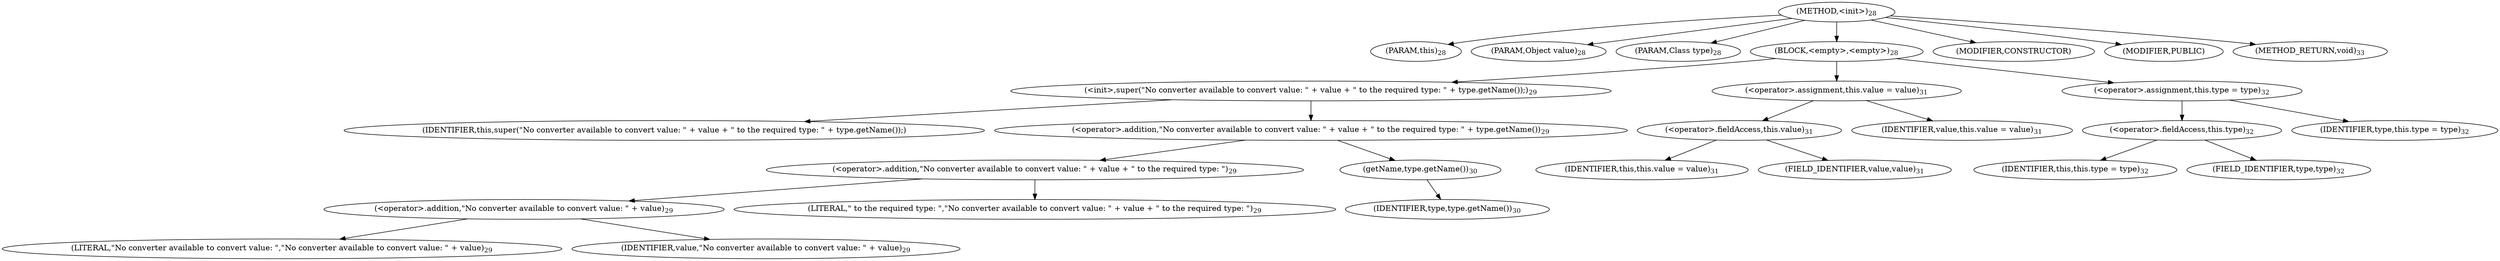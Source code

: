 digraph "&lt;init&gt;" {  
"15" [label = <(METHOD,&lt;init&gt;)<SUB>28</SUB>> ]
"4" [label = <(PARAM,this)<SUB>28</SUB>> ]
"16" [label = <(PARAM,Object value)<SUB>28</SUB>> ]
"17" [label = <(PARAM,Class type)<SUB>28</SUB>> ]
"18" [label = <(BLOCK,&lt;empty&gt;,&lt;empty&gt;)<SUB>28</SUB>> ]
"19" [label = <(&lt;init&gt;,super(&quot;No converter available to convert value: &quot; + value + &quot; to the required type: &quot; + type.getName());)<SUB>29</SUB>> ]
"3" [label = <(IDENTIFIER,this,super(&quot;No converter available to convert value: &quot; + value + &quot; to the required type: &quot; + type.getName());)> ]
"20" [label = <(&lt;operator&gt;.addition,&quot;No converter available to convert value: &quot; + value + &quot; to the required type: &quot; + type.getName())<SUB>29</SUB>> ]
"21" [label = <(&lt;operator&gt;.addition,&quot;No converter available to convert value: &quot; + value + &quot; to the required type: &quot;)<SUB>29</SUB>> ]
"22" [label = <(&lt;operator&gt;.addition,&quot;No converter available to convert value: &quot; + value)<SUB>29</SUB>> ]
"23" [label = <(LITERAL,&quot;No converter available to convert value: &quot;,&quot;No converter available to convert value: &quot; + value)<SUB>29</SUB>> ]
"24" [label = <(IDENTIFIER,value,&quot;No converter available to convert value: &quot; + value)<SUB>29</SUB>> ]
"25" [label = <(LITERAL,&quot; to the required type: &quot;,&quot;No converter available to convert value: &quot; + value + &quot; to the required type: &quot;)<SUB>29</SUB>> ]
"26" [label = <(getName,type.getName())<SUB>30</SUB>> ]
"27" [label = <(IDENTIFIER,type,type.getName())<SUB>30</SUB>> ]
"28" [label = <(&lt;operator&gt;.assignment,this.value = value)<SUB>31</SUB>> ]
"29" [label = <(&lt;operator&gt;.fieldAccess,this.value)<SUB>31</SUB>> ]
"5" [label = <(IDENTIFIER,this,this.value = value)<SUB>31</SUB>> ]
"30" [label = <(FIELD_IDENTIFIER,value,value)<SUB>31</SUB>> ]
"31" [label = <(IDENTIFIER,value,this.value = value)<SUB>31</SUB>> ]
"32" [label = <(&lt;operator&gt;.assignment,this.type = type)<SUB>32</SUB>> ]
"33" [label = <(&lt;operator&gt;.fieldAccess,this.type)<SUB>32</SUB>> ]
"6" [label = <(IDENTIFIER,this,this.type = type)<SUB>32</SUB>> ]
"34" [label = <(FIELD_IDENTIFIER,type,type)<SUB>32</SUB>> ]
"35" [label = <(IDENTIFIER,type,this.type = type)<SUB>32</SUB>> ]
"36" [label = <(MODIFIER,CONSTRUCTOR)> ]
"37" [label = <(MODIFIER,PUBLIC)> ]
"38" [label = <(METHOD_RETURN,void)<SUB>33</SUB>> ]
  "15" -> "4" 
  "15" -> "16" 
  "15" -> "17" 
  "15" -> "18" 
  "15" -> "36" 
  "15" -> "37" 
  "15" -> "38" 
  "18" -> "19" 
  "18" -> "28" 
  "18" -> "32" 
  "19" -> "3" 
  "19" -> "20" 
  "20" -> "21" 
  "20" -> "26" 
  "21" -> "22" 
  "21" -> "25" 
  "22" -> "23" 
  "22" -> "24" 
  "26" -> "27" 
  "28" -> "29" 
  "28" -> "31" 
  "29" -> "5" 
  "29" -> "30" 
  "32" -> "33" 
  "32" -> "35" 
  "33" -> "6" 
  "33" -> "34" 
}
